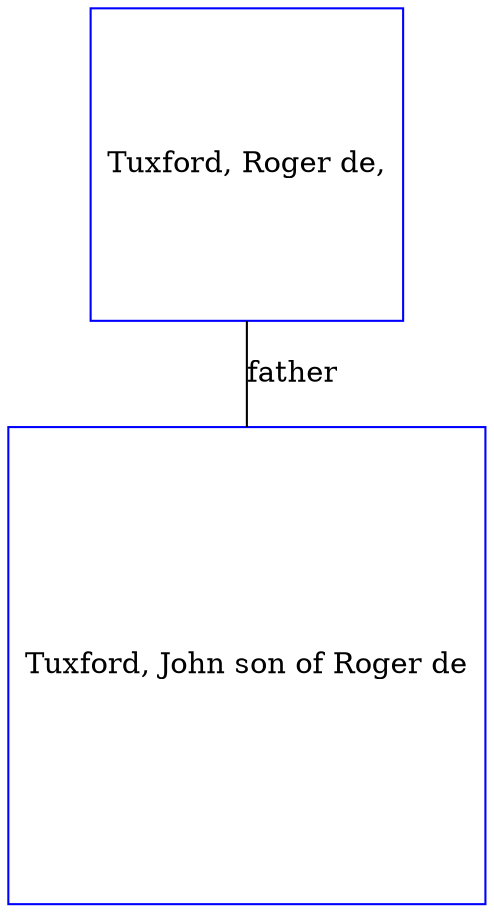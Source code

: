 digraph D {
    edge [dir=none];    node [shape=box];    "009373"   [label="Tuxford, John son of Roger de", shape=box, regular=1, color="blue"] ;
"009374"   [label="Tuxford, Roger de,", shape=box, regular=1, color="blue"] ;
009374->009373 [label="father",arrowsize=0.0]; 
}